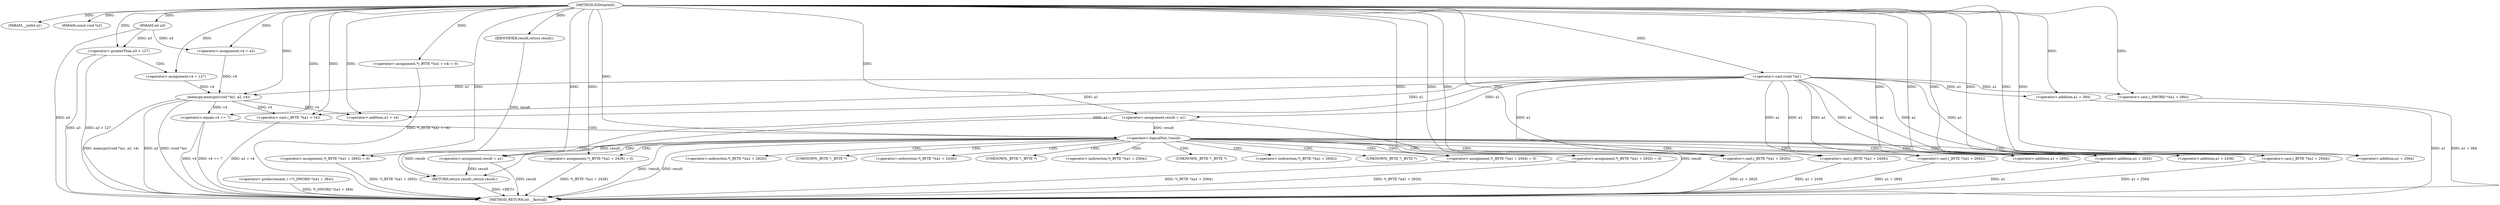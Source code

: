 digraph IGDstartelt {  
"1000103" [label = "(METHOD,IGDstartelt)" ]
"1000190" [label = "(METHOD_RETURN,int __fastcall)" ]
"1000104" [label = "(PARAM,__int64 a1)" ]
"1000105" [label = "(PARAM,const void *a2)" ]
"1000106" [label = "(PARAM,int a3)" ]
"1000110" [label = "(<operator>.assignment,v4 = a3)" ]
"1000114" [label = "(<operator>.greaterThan,a3 > 127)" ]
"1000117" [label = "(<operator>.assignment,v4 = 127)" ]
"1000120" [label = "(memcpy,memcpy((void *)a1, a2, v4))" ]
"1000121" [label = "(<operator>.cast,(void *)a1)" ]
"1000126" [label = "(<operator>.assignment,*(_BYTE *)(a1 + v4) = 0)" ]
"1000128" [label = "(<operator>.cast,(_BYTE *)(a1 + v4))" ]
"1000130" [label = "(<operator>.addition,a1 + v4)" ]
"1000134" [label = "(<operator>.assignment,result = a1)" ]
"1000137" [label = "(<operator>.preIncrement,++*(_DWORD *)(a1 + 384))" ]
"1000139" [label = "(<operator>.cast,(_DWORD *)(a1 + 384))" ]
"1000141" [label = "(<operator>.addition,a1 + 384)" ]
"1000145" [label = "(<operator>.equals,v4 == 7)" ]
"1000150" [label = "(<operator>.logicalNot,!result)" ]
"1000153" [label = "(<operator>.assignment,*(_BYTE *)(a1 + 2436) = 0)" ]
"1000155" [label = "(<operator>.cast,(_BYTE *)(a1 + 2436))" ]
"1000157" [label = "(<operator>.addition,a1 + 2436)" ]
"1000161" [label = "(<operator>.assignment,*(_BYTE *)(a1 + 2564) = 0)" ]
"1000163" [label = "(<operator>.cast,(_BYTE *)(a1 + 2564))" ]
"1000165" [label = "(<operator>.addition,a1 + 2564)" ]
"1000169" [label = "(<operator>.assignment,*(_BYTE *)(a1 + 2692) = 0)" ]
"1000171" [label = "(<operator>.cast,(_BYTE *)(a1 + 2692))" ]
"1000173" [label = "(<operator>.addition,a1 + 2692)" ]
"1000177" [label = "(<operator>.assignment,result = a1)" ]
"1000180" [label = "(<operator>.assignment,*(_BYTE *)(a1 + 2820) = 0)" ]
"1000182" [label = "(<operator>.cast,(_BYTE *)(a1 + 2820))" ]
"1000184" [label = "(<operator>.addition,a1 + 2820)" ]
"1000188" [label = "(RETURN,return result;,return result;)" ]
"1000189" [label = "(IDENTIFIER,result,return result;)" ]
"1000154" [label = "(<operator>.indirection,*(_BYTE *)(a1 + 2436))" ]
"1000156" [label = "(UNKNOWN,_BYTE *,_BYTE *)" ]
"1000162" [label = "(<operator>.indirection,*(_BYTE *)(a1 + 2564))" ]
"1000164" [label = "(UNKNOWN,_BYTE *,_BYTE *)" ]
"1000170" [label = "(<operator>.indirection,*(_BYTE *)(a1 + 2692))" ]
"1000172" [label = "(UNKNOWN,_BYTE *,_BYTE *)" ]
"1000181" [label = "(<operator>.indirection,*(_BYTE *)(a1 + 2820))" ]
"1000183" [label = "(UNKNOWN,_BYTE *,_BYTE *)" ]
  "1000188" -> "1000190"  [ label = "DDG: <RET>"] 
  "1000180" -> "1000190"  [ label = "DDG: *(_BYTE *)(a1 + 2820)"] 
  "1000120" -> "1000190"  [ label = "DDG: a2"] 
  "1000120" -> "1000190"  [ label = "DDG: (void *)a1"] 
  "1000114" -> "1000190"  [ label = "DDG: a3"] 
  "1000137" -> "1000190"  [ label = "DDG: *(_DWORD *)(a1 + 384)"] 
  "1000184" -> "1000190"  [ label = "DDG: a1"] 
  "1000169" -> "1000190"  [ label = "DDG: *(_BYTE *)(a1 + 2692)"] 
  "1000114" -> "1000190"  [ label = "DDG: a3 > 127"] 
  "1000145" -> "1000190"  [ label = "DDG: v4 == 7"] 
  "1000171" -> "1000190"  [ label = "DDG: a1 + 2692"] 
  "1000120" -> "1000190"  [ label = "DDG: memcpy((void *)a1, a2, v4)"] 
  "1000126" -> "1000190"  [ label = "DDG: *(_BYTE *)(a1 + v4)"] 
  "1000141" -> "1000190"  [ label = "DDG: a1"] 
  "1000182" -> "1000190"  [ label = "DDG: a1 + 2820"] 
  "1000155" -> "1000190"  [ label = "DDG: a1 + 2436"] 
  "1000177" -> "1000190"  [ label = "DDG: result"] 
  "1000128" -> "1000190"  [ label = "DDG: a1 + v4"] 
  "1000150" -> "1000190"  [ label = "DDG: !result"] 
  "1000134" -> "1000190"  [ label = "DDG: result"] 
  "1000139" -> "1000190"  [ label = "DDG: a1 + 384"] 
  "1000153" -> "1000190"  [ label = "DDG: *(_BYTE *)(a1 + 2436)"] 
  "1000145" -> "1000190"  [ label = "DDG: v4"] 
  "1000163" -> "1000190"  [ label = "DDG: a1 + 2564"] 
  "1000161" -> "1000190"  [ label = "DDG: *(_BYTE *)(a1 + 2564)"] 
  "1000150" -> "1000190"  [ label = "DDG: result"] 
  "1000106" -> "1000190"  [ label = "DDG: a3"] 
  "1000103" -> "1000104"  [ label = "DDG: "] 
  "1000103" -> "1000105"  [ label = "DDG: "] 
  "1000103" -> "1000106"  [ label = "DDG: "] 
  "1000106" -> "1000110"  [ label = "DDG: a3"] 
  "1000103" -> "1000110"  [ label = "DDG: "] 
  "1000106" -> "1000114"  [ label = "DDG: a3"] 
  "1000103" -> "1000114"  [ label = "DDG: "] 
  "1000103" -> "1000117"  [ label = "DDG: "] 
  "1000121" -> "1000120"  [ label = "DDG: a1"] 
  "1000103" -> "1000121"  [ label = "DDG: "] 
  "1000103" -> "1000120"  [ label = "DDG: "] 
  "1000117" -> "1000120"  [ label = "DDG: v4"] 
  "1000110" -> "1000120"  [ label = "DDG: v4"] 
  "1000103" -> "1000126"  [ label = "DDG: "] 
  "1000121" -> "1000128"  [ label = "DDG: a1"] 
  "1000103" -> "1000128"  [ label = "DDG: "] 
  "1000120" -> "1000128"  [ label = "DDG: v4"] 
  "1000121" -> "1000130"  [ label = "DDG: a1"] 
  "1000103" -> "1000130"  [ label = "DDG: "] 
  "1000120" -> "1000130"  [ label = "DDG: v4"] 
  "1000103" -> "1000134"  [ label = "DDG: "] 
  "1000121" -> "1000134"  [ label = "DDG: a1"] 
  "1000103" -> "1000139"  [ label = "DDG: "] 
  "1000121" -> "1000139"  [ label = "DDG: a1"] 
  "1000103" -> "1000141"  [ label = "DDG: "] 
  "1000121" -> "1000141"  [ label = "DDG: a1"] 
  "1000103" -> "1000145"  [ label = "DDG: "] 
  "1000120" -> "1000145"  [ label = "DDG: v4"] 
  "1000134" -> "1000150"  [ label = "DDG: result"] 
  "1000103" -> "1000150"  [ label = "DDG: "] 
  "1000103" -> "1000153"  [ label = "DDG: "] 
  "1000103" -> "1000155"  [ label = "DDG: "] 
  "1000121" -> "1000155"  [ label = "DDG: a1"] 
  "1000103" -> "1000157"  [ label = "DDG: "] 
  "1000121" -> "1000157"  [ label = "DDG: a1"] 
  "1000103" -> "1000161"  [ label = "DDG: "] 
  "1000103" -> "1000163"  [ label = "DDG: "] 
  "1000121" -> "1000163"  [ label = "DDG: a1"] 
  "1000103" -> "1000165"  [ label = "DDG: "] 
  "1000121" -> "1000165"  [ label = "DDG: a1"] 
  "1000103" -> "1000169"  [ label = "DDG: "] 
  "1000103" -> "1000171"  [ label = "DDG: "] 
  "1000121" -> "1000171"  [ label = "DDG: a1"] 
  "1000103" -> "1000173"  [ label = "DDG: "] 
  "1000121" -> "1000173"  [ label = "DDG: a1"] 
  "1000103" -> "1000177"  [ label = "DDG: "] 
  "1000121" -> "1000177"  [ label = "DDG: a1"] 
  "1000103" -> "1000180"  [ label = "DDG: "] 
  "1000103" -> "1000182"  [ label = "DDG: "] 
  "1000121" -> "1000182"  [ label = "DDG: a1"] 
  "1000103" -> "1000184"  [ label = "DDG: "] 
  "1000121" -> "1000184"  [ label = "DDG: a1"] 
  "1000189" -> "1000188"  [ label = "DDG: result"] 
  "1000177" -> "1000188"  [ label = "DDG: result"] 
  "1000134" -> "1000188"  [ label = "DDG: result"] 
  "1000150" -> "1000188"  [ label = "DDG: result"] 
  "1000103" -> "1000189"  [ label = "DDG: "] 
  "1000114" -> "1000117"  [ label = "CDG: "] 
  "1000145" -> "1000150"  [ label = "CDG: "] 
  "1000150" -> "1000173"  [ label = "CDG: "] 
  "1000150" -> "1000172"  [ label = "CDG: "] 
  "1000150" -> "1000171"  [ label = "CDG: "] 
  "1000150" -> "1000170"  [ label = "CDG: "] 
  "1000150" -> "1000169"  [ label = "CDG: "] 
  "1000150" -> "1000165"  [ label = "CDG: "] 
  "1000150" -> "1000164"  [ label = "CDG: "] 
  "1000150" -> "1000163"  [ label = "CDG: "] 
  "1000150" -> "1000162"  [ label = "CDG: "] 
  "1000150" -> "1000161"  [ label = "CDG: "] 
  "1000150" -> "1000184"  [ label = "CDG: "] 
  "1000150" -> "1000183"  [ label = "CDG: "] 
  "1000150" -> "1000182"  [ label = "CDG: "] 
  "1000150" -> "1000181"  [ label = "CDG: "] 
  "1000150" -> "1000180"  [ label = "CDG: "] 
  "1000150" -> "1000177"  [ label = "CDG: "] 
  "1000150" -> "1000157"  [ label = "CDG: "] 
  "1000150" -> "1000156"  [ label = "CDG: "] 
  "1000150" -> "1000155"  [ label = "CDG: "] 
  "1000150" -> "1000154"  [ label = "CDG: "] 
  "1000150" -> "1000153"  [ label = "CDG: "] 
}

